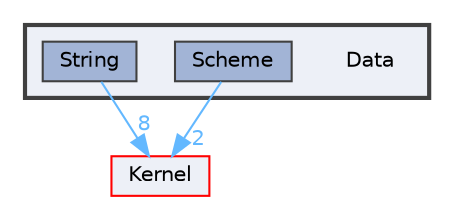 digraph "Data"
{
 // LATEX_PDF_SIZE
  bgcolor="transparent";
  edge [fontname=Helvetica,fontsize=10,labelfontname=Helvetica,labelfontsize=10];
  node [fontname=Helvetica,fontsize=10,shape=box,height=0.2,width=0.4];
  compound=true
  subgraph clusterdir_e3d743d0ec9b4013b28b5d69101bc7fb {
    graph [ bgcolor="#edf0f7", pencolor="grey25", label="", fontname=Helvetica,fontsize=10 style="filled,bold", URL="dir_e3d743d0ec9b4013b28b5d69101bc7fb.html",tooltip=""]
    dir_e3d743d0ec9b4013b28b5d69101bc7fb [shape=plaintext, label="Data"];
  dir_e07cfe9585b0517ce129f8945ed627f4 [label="Scheme", fillcolor="#a2b4d6", color="grey25", style="filled", URL="dir_e07cfe9585b0517ce129f8945ed627f4.html",tooltip=""];
  dir_c360f1560070a51643237f793b700659 [label="String", fillcolor="#a2b4d6", color="grey25", style="filled", URL="dir_c360f1560070a51643237f793b700659.html",tooltip=""];
  }
  dir_52bed8acfaac088d5968cb2c84d7645d [label="Kernel", fillcolor="#edf0f7", color="red", style="filled", URL="dir_52bed8acfaac088d5968cb2c84d7645d.html",tooltip=""];
  dir_e07cfe9585b0517ce129f8945ed627f4->dir_52bed8acfaac088d5968cb2c84d7645d [headlabel="2", labeldistance=1.5 headhref="dir_000026_000018.html" color="steelblue1" fontcolor="steelblue1"];
  dir_c360f1560070a51643237f793b700659->dir_52bed8acfaac088d5968cb2c84d7645d [headlabel="8", labeldistance=1.5 headhref="dir_000027_000018.html" color="steelblue1" fontcolor="steelblue1"];
}
